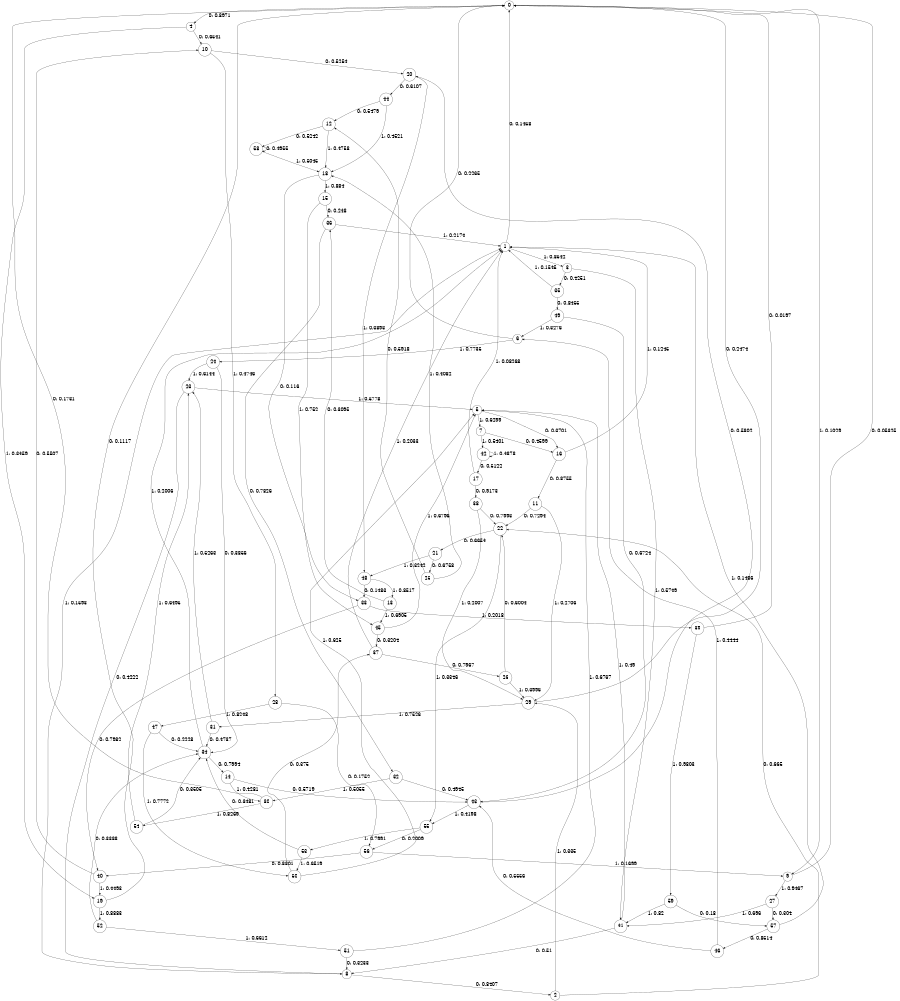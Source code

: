 digraph "ch35faceL8" {
size = "6,8.5";
ratio = "fill";
node [shape = circle];
node [fontsize = 24];
edge [fontsize = 24];
0 -> 4 [label = "0: 0.8971   "];
0 -> 9 [label = "1: 0.1029   "];
1 -> 0 [label = "0: 0.1458   "];
1 -> 3 [label = "1: 0.8542   "];
2 -> 22 [label = "0: 0.665    "];
2 -> 29 [label = "1: 0.335    "];
3 -> 35 [label = "0: 0.4251   "];
3 -> 41 [label = "1: 0.5749   "];
4 -> 10 [label = "0: 0.6541   "];
4 -> 19 [label = "1: 0.3459   "];
5 -> 16 [label = "0: 0.3701   "];
5 -> 7 [label = "1: 0.6299   "];
6 -> 0 [label = "0: 0.2265   "];
6 -> 24 [label = "1: 0.7735   "];
7 -> 16 [label = "0: 0.4599   "];
7 -> 42 [label = "1: 0.5401   "];
8 -> 2 [label = "0: 0.8407   "];
8 -> 1 [label = "1: 0.1593   "];
9 -> 0 [label = "0: 0.05325  "];
9 -> 27 [label = "1: 0.9467   "];
10 -> 20 [label = "0: 0.5254   "];
10 -> 28 [label = "1: 0.4746   "];
11 -> 22 [label = "0: 0.7294   "];
11 -> 29 [label = "1: 0.2706   "];
12 -> 58 [label = "0: 0.5242   "];
12 -> 18 [label = "1: 0.4758   "];
13 -> 36 [label = "0: 0.3095   "];
13 -> 45 [label = "1: 0.6905   "];
14 -> 43 [label = "0: 0.5719   "];
14 -> 30 [label = "1: 0.4281   "];
15 -> 36 [label = "0: 0.248    "];
15 -> 45 [label = "1: 0.752    "];
16 -> 11 [label = "0: 0.8755   "];
16 -> 1 [label = "1: 0.1245   "];
17 -> 38 [label = "0: 0.9173   "];
17 -> 1 [label = "1: 0.08268  "];
18 -> 33 [label = "0: 0.116    "];
18 -> 15 [label = "1: 0.884    "];
19 -> 0 [label = "0: 0.1117   "];
19 -> 52 [label = "1: 0.8883   "];
20 -> 44 [label = "0: 0.6107   "];
20 -> 48 [label = "1: 0.3893   "];
21 -> 25 [label = "0: 0.6758   "];
21 -> 48 [label = "1: 0.3242   "];
22 -> 21 [label = "0: 0.6654   "];
22 -> 55 [label = "1: 0.3346   "];
23 -> 8 [label = "0: 0.4222   "];
23 -> 5 [label = "1: 0.5778   "];
24 -> 34 [label = "0: 0.3856   "];
24 -> 23 [label = "1: 0.6144   "];
25 -> 12 [label = "0: 0.5918   "];
25 -> 18 [label = "1: 0.4082   "];
26 -> 22 [label = "0: 0.6004   "];
26 -> 29 [label = "1: 0.3996   "];
27 -> 57 [label = "0: 0.304    "];
27 -> 41 [label = "1: 0.696    "];
28 -> 56 [label = "0: 0.1752   "];
28 -> 47 [label = "1: 0.8248   "];
29 -> 0 [label = "0: 0.2474   "];
29 -> 31 [label = "1: 0.7526   "];
30 -> 0 [label = "0: 0.1731   "];
30 -> 54 [label = "1: 0.8269   "];
31 -> 34 [label = "0: 0.4737   "];
31 -> 23 [label = "1: 0.5263   "];
32 -> 43 [label = "0: 0.4945   "];
32 -> 30 [label = "1: 0.5055   "];
33 -> 40 [label = "0: 0.7982   "];
33 -> 39 [label = "1: 0.2018   "];
34 -> 14 [label = "0: 0.7994   "];
34 -> 1 [label = "1: 0.2006   "];
35 -> 49 [label = "0: 0.8455   "];
35 -> 1 [label = "1: 0.1545   "];
36 -> 32 [label = "0: 0.7826   "];
36 -> 1 [label = "1: 0.2174   "];
37 -> 26 [label = "0: 0.7967   "];
37 -> 1 [label = "1: 0.2033   "];
38 -> 22 [label = "0: 0.7993   "];
38 -> 29 [label = "1: 0.2007   "];
39 -> 0 [label = "0: 0.0197   "];
39 -> 59 [label = "1: 0.9803   "];
40 -> 10 [label = "0: 0.5507   "];
40 -> 19 [label = "1: 0.4493   "];
41 -> 8 [label = "0: 0.51     "];
41 -> 5 [label = "1: 0.49     "];
42 -> 17 [label = "0: 0.5122   "];
42 -> 42 [label = "1: 0.4878   "];
43 -> 20 [label = "0: 0.5802   "];
43 -> 55 [label = "1: 0.4198   "];
44 -> 12 [label = "0: 0.5479   "];
44 -> 18 [label = "1: 0.4521   "];
45 -> 37 [label = "0: 0.3204   "];
45 -> 5 [label = "1: 0.6796   "];
46 -> 43 [label = "0: 0.5556   "];
46 -> 6 [label = "1: 0.4444   "];
47 -> 34 [label = "0: 0.2228   "];
47 -> 50 [label = "1: 0.7772   "];
48 -> 33 [label = "0: 0.1483   "];
48 -> 13 [label = "1: 0.8517   "];
49 -> 43 [label = "0: 0.6724   "];
49 -> 6 [label = "1: 0.3276   "];
50 -> 37 [label = "0: 0.375    "];
50 -> 5 [label = "1: 0.625    "];
51 -> 8 [label = "0: 0.3233   "];
51 -> 5 [label = "1: 0.6767   "];
52 -> 34 [label = "0: 0.3388   "];
52 -> 51 [label = "1: 0.6612   "];
53 -> 34 [label = "0: 0.3481   "];
53 -> 50 [label = "1: 0.6519   "];
54 -> 34 [label = "0: 0.3505   "];
54 -> 23 [label = "1: 0.6495   "];
55 -> 56 [label = "0: 0.2009   "];
55 -> 53 [label = "1: 0.7991   "];
56 -> 40 [label = "0: 0.8301   "];
56 -> 9 [label = "1: 0.1699   "];
57 -> 46 [label = "0: 0.8514   "];
57 -> 1 [label = "1: 0.1486   "];
58 -> 58 [label = "0: 0.4955   "];
58 -> 18 [label = "1: 0.5045   "];
59 -> 57 [label = "0: 0.18     "];
59 -> 41 [label = "1: 0.82     "];
}